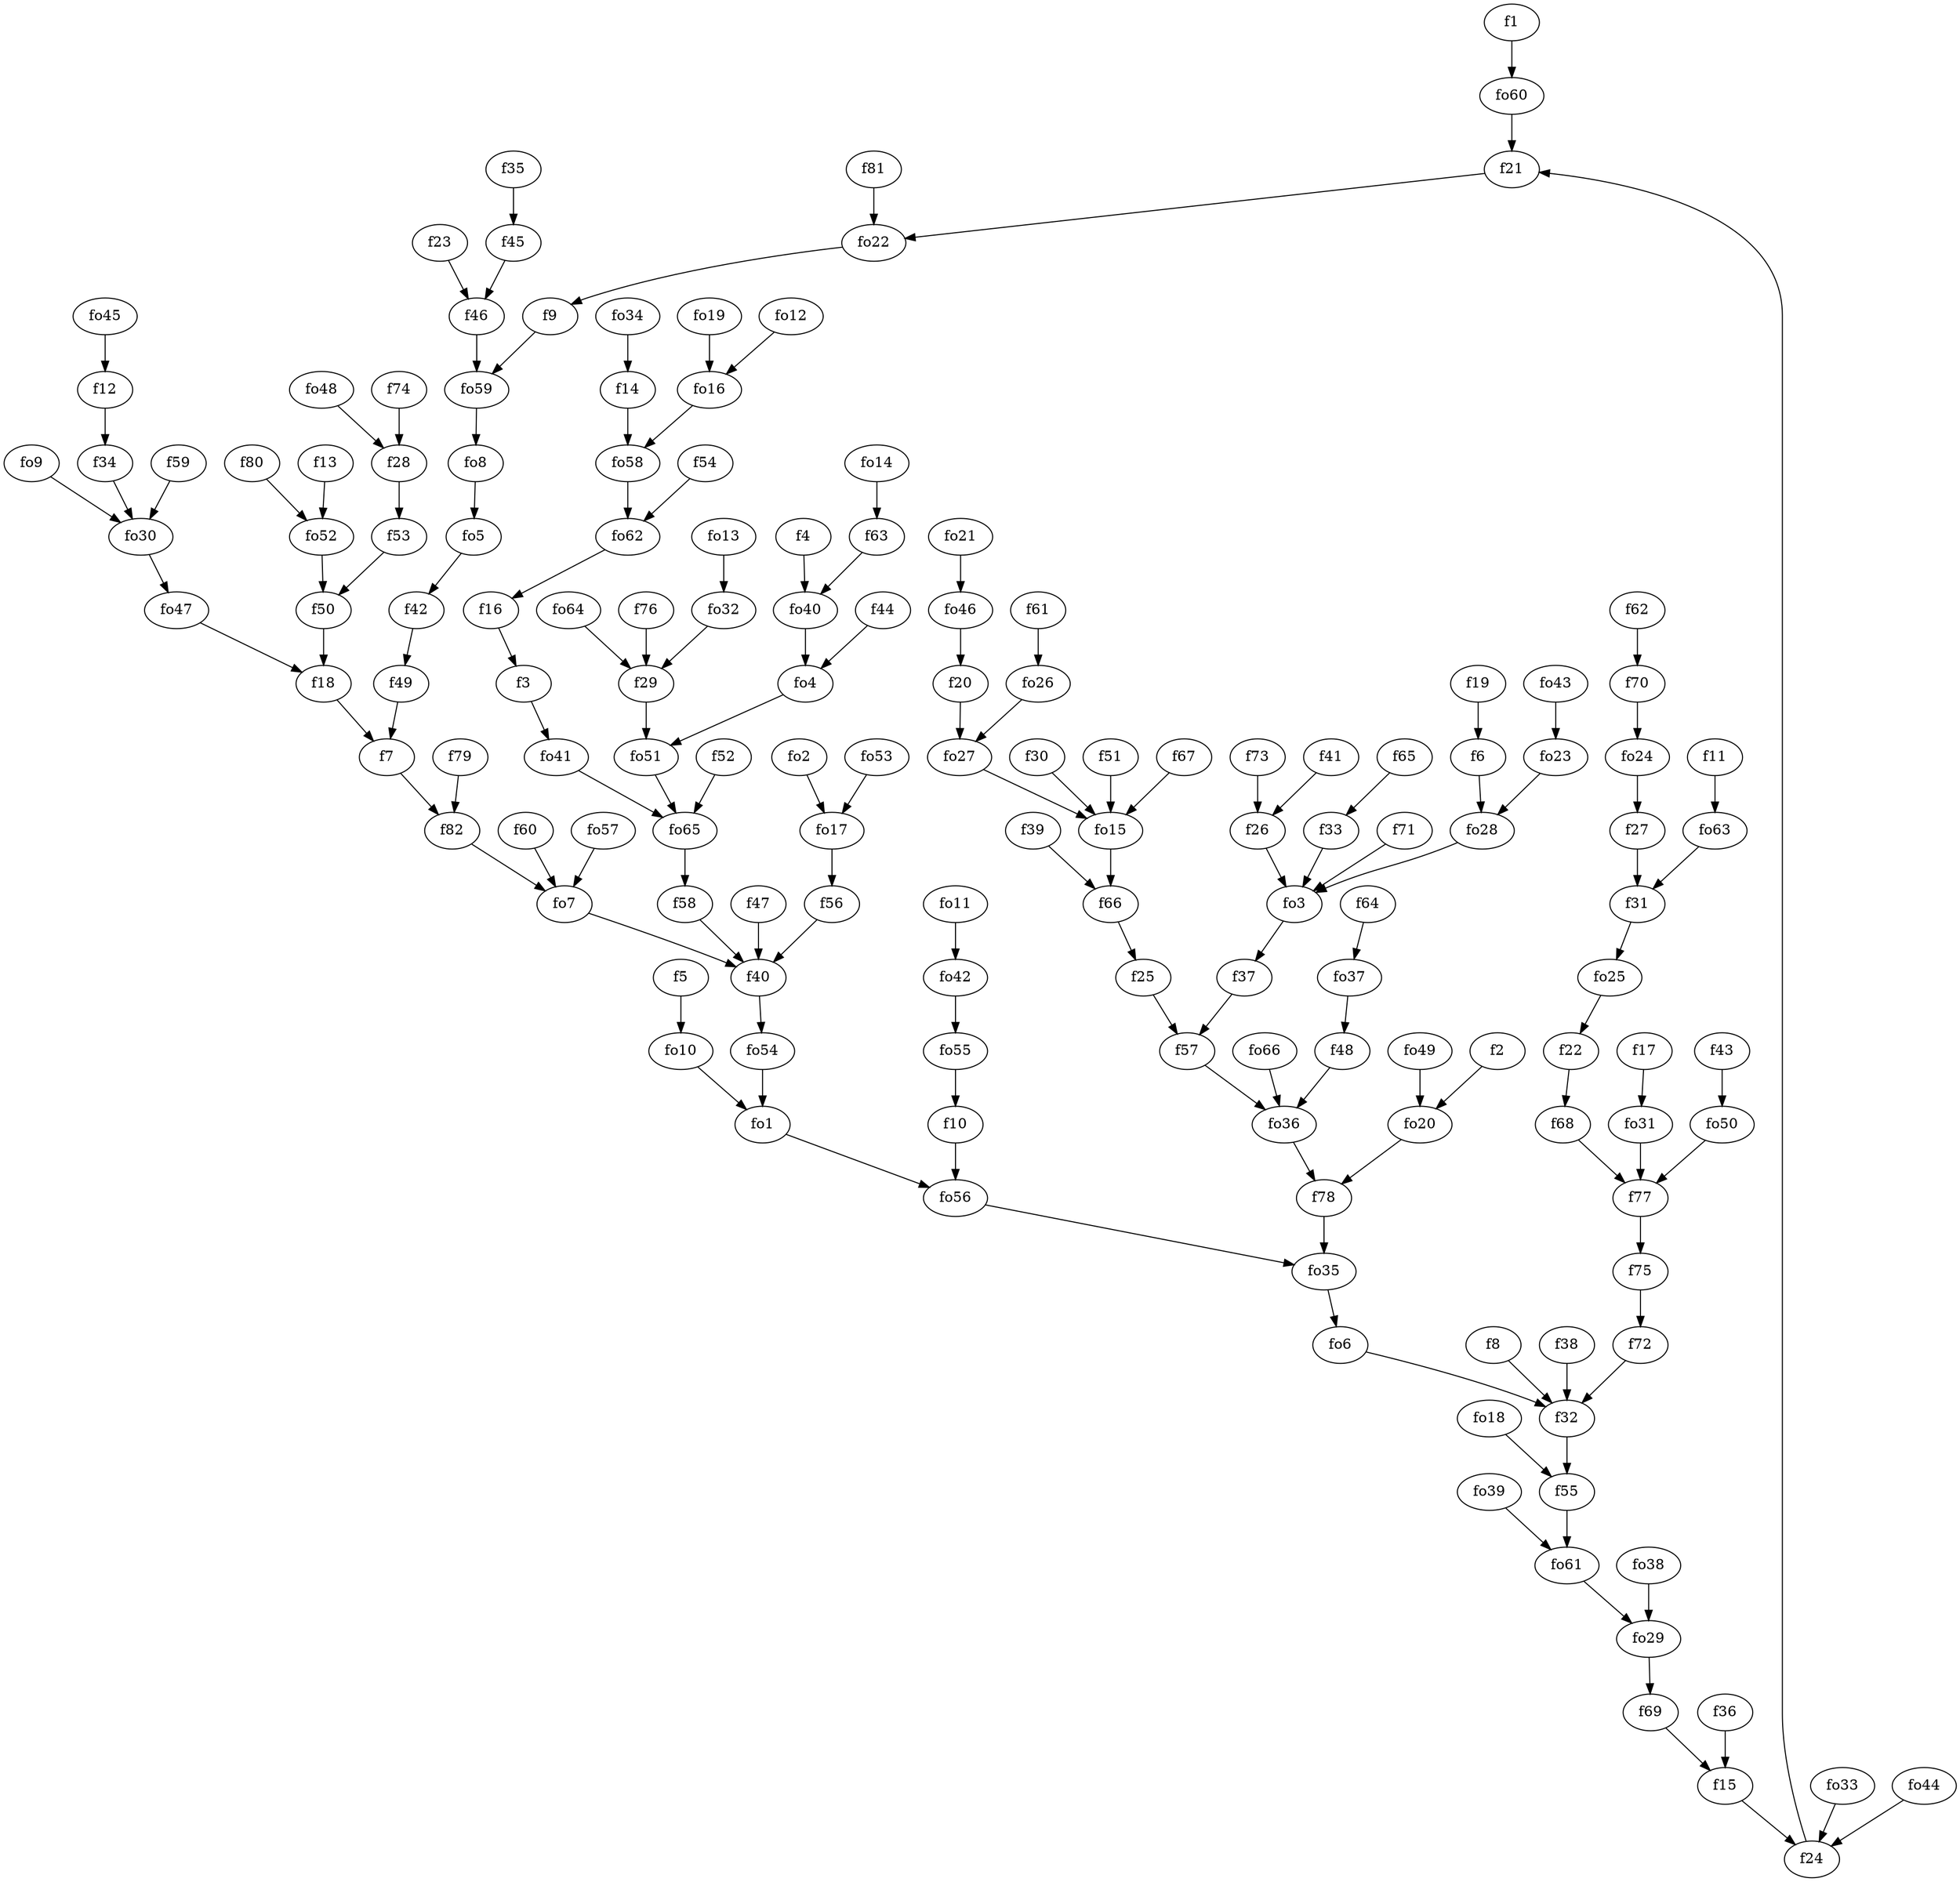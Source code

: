 strict digraph  {
f1;
f2;
f3;
f4;
f5;
f6;
f7;
f8;
f9;
f10;
f11;
f12;
f13;
f14;
f15;
f16;
f17;
f18;
f19;
f20;
f21;
f22;
f23;
f24;
f25;
f26;
f27;
f28;
f29;
f30;
f31;
f32;
f33;
f34;
f35;
f36;
f37;
f38;
f39;
f40;
f41;
f42;
f43;
f44;
f45;
f46;
f47;
f48;
f49;
f50;
f51;
f52;
f53;
f54;
f55;
f56;
f57;
f58;
f59;
f60;
f61;
f62;
f63;
f64;
f65;
f66;
f67;
f68;
f69;
f70;
f71;
f72;
f73;
f74;
f75;
f76;
f77;
f78;
f79;
f80;
f81;
f82;
fo1;
fo2;
fo3;
fo4;
fo5;
fo6;
fo7;
fo8;
fo9;
fo10;
fo11;
fo12;
fo13;
fo14;
fo15;
fo16;
fo17;
fo18;
fo19;
fo20;
fo21;
fo22;
fo23;
fo24;
fo25;
fo26;
fo27;
fo28;
fo29;
fo30;
fo31;
fo32;
fo33;
fo34;
fo35;
fo36;
fo37;
fo38;
fo39;
fo40;
fo41;
fo42;
fo43;
fo44;
fo45;
fo46;
fo47;
fo48;
fo49;
fo50;
fo51;
fo52;
fo53;
fo54;
fo55;
fo56;
fo57;
fo58;
fo59;
fo60;
fo61;
fo62;
fo63;
fo64;
fo65;
fo66;
f1 -> fo60  [weight=2];
f2 -> fo20  [weight=2];
f3 -> fo41  [weight=2];
f4 -> fo40  [weight=2];
f5 -> fo10  [weight=2];
f6 -> fo28  [weight=2];
f7 -> f82  [weight=2];
f8 -> f32  [weight=2];
f9 -> fo59  [weight=2];
f10 -> fo56  [weight=2];
f11 -> fo63  [weight=2];
f12 -> f34  [weight=2];
f13 -> fo52  [weight=2];
f14 -> fo58  [weight=2];
f15 -> f24  [weight=2];
f16 -> f3  [weight=2];
f17 -> fo31  [weight=2];
f18 -> f7  [weight=2];
f19 -> f6  [weight=2];
f20 -> fo27  [weight=2];
f21 -> fo22  [weight=2];
f22 -> f68  [weight=2];
f23 -> f46  [weight=2];
f24 -> f21  [weight=2];
f25 -> f57  [weight=2];
f26 -> fo3  [weight=2];
f27 -> f31  [weight=2];
f28 -> f53  [weight=2];
f29 -> fo51  [weight=2];
f30 -> fo15  [weight=2];
f31 -> fo25  [weight=2];
f32 -> f55  [weight=2];
f33 -> fo3  [weight=2];
f34 -> fo30  [weight=2];
f35 -> f45  [weight=2];
f36 -> f15  [weight=2];
f37 -> f57  [weight=2];
f38 -> f32  [weight=2];
f39 -> f66  [weight=2];
f40 -> fo54  [weight=2];
f41 -> f26  [weight=2];
f42 -> f49  [weight=2];
f43 -> fo50  [weight=2];
f44 -> fo4  [weight=2];
f45 -> f46  [weight=2];
f46 -> fo59  [weight=2];
f47 -> f40  [weight=2];
f48 -> fo36  [weight=2];
f49 -> f7  [weight=2];
f50 -> f18  [weight=2];
f51 -> fo15  [weight=2];
f52 -> fo65  [weight=2];
f53 -> f50  [weight=2];
f54 -> fo62  [weight=2];
f55 -> fo61  [weight=2];
f56 -> f40  [weight=2];
f57 -> fo36  [weight=2];
f58 -> f40  [weight=2];
f59 -> fo30  [weight=2];
f60 -> fo7  [weight=2];
f61 -> fo26  [weight=2];
f62 -> f70  [weight=2];
f63 -> fo40  [weight=2];
f64 -> fo37  [weight=2];
f65 -> f33  [weight=2];
f66 -> f25  [weight=2];
f67 -> fo15  [weight=2];
f68 -> f77  [weight=2];
f69 -> f15  [weight=2];
f70 -> fo24  [weight=2];
f71 -> fo3  [weight=2];
f72 -> f32  [weight=2];
f73 -> f26  [weight=2];
f74 -> f28  [weight=2];
f75 -> f72  [weight=2];
f76 -> f29  [weight=2];
f77 -> f75  [weight=2];
f78 -> fo35  [weight=2];
f79 -> f82  [weight=2];
f80 -> fo52  [weight=2];
f81 -> fo22  [weight=2];
f82 -> fo7  [weight=2];
fo1 -> fo56  [weight=2];
fo2 -> fo17  [weight=2];
fo3 -> f37  [weight=2];
fo4 -> fo51  [weight=2];
fo5 -> f42  [weight=2];
fo6 -> f32  [weight=2];
fo7 -> f40  [weight=2];
fo8 -> fo5  [weight=2];
fo9 -> fo30  [weight=2];
fo10 -> fo1  [weight=2];
fo11 -> fo42  [weight=2];
fo12 -> fo16  [weight=2];
fo13 -> fo32  [weight=2];
fo14 -> f63  [weight=2];
fo15 -> f66  [weight=2];
fo16 -> fo58  [weight=2];
fo17 -> f56  [weight=2];
fo18 -> f55  [weight=2];
fo19 -> fo16  [weight=2];
fo20 -> f78  [weight=2];
fo21 -> fo46  [weight=2];
fo22 -> f9  [weight=2];
fo23 -> fo28  [weight=2];
fo24 -> f27  [weight=2];
fo25 -> f22  [weight=2];
fo26 -> fo27  [weight=2];
fo27 -> fo15  [weight=2];
fo28 -> fo3  [weight=2];
fo29 -> f69  [weight=2];
fo30 -> fo47  [weight=2];
fo31 -> f77  [weight=2];
fo32 -> f29  [weight=2];
fo33 -> f24  [weight=2];
fo34 -> f14  [weight=2];
fo35 -> fo6  [weight=2];
fo36 -> f78  [weight=2];
fo37 -> f48  [weight=2];
fo38 -> fo29  [weight=2];
fo39 -> fo61  [weight=2];
fo40 -> fo4  [weight=2];
fo41 -> fo65  [weight=2];
fo42 -> fo55  [weight=2];
fo43 -> fo23  [weight=2];
fo44 -> f24  [weight=2];
fo45 -> f12  [weight=2];
fo46 -> f20  [weight=2];
fo47 -> f18  [weight=2];
fo48 -> f28  [weight=2];
fo49 -> fo20  [weight=2];
fo50 -> f77  [weight=2];
fo51 -> fo65  [weight=2];
fo52 -> f50  [weight=2];
fo53 -> fo17  [weight=2];
fo54 -> fo1  [weight=2];
fo55 -> f10  [weight=2];
fo56 -> fo35  [weight=2];
fo57 -> fo7  [weight=2];
fo58 -> fo62  [weight=2];
fo59 -> fo8  [weight=2];
fo60 -> f21  [weight=2];
fo61 -> fo29  [weight=2];
fo62 -> f16  [weight=2];
fo63 -> f31  [weight=2];
fo64 -> f29  [weight=2];
fo65 -> f58  [weight=2];
fo66 -> fo36  [weight=2];
}
